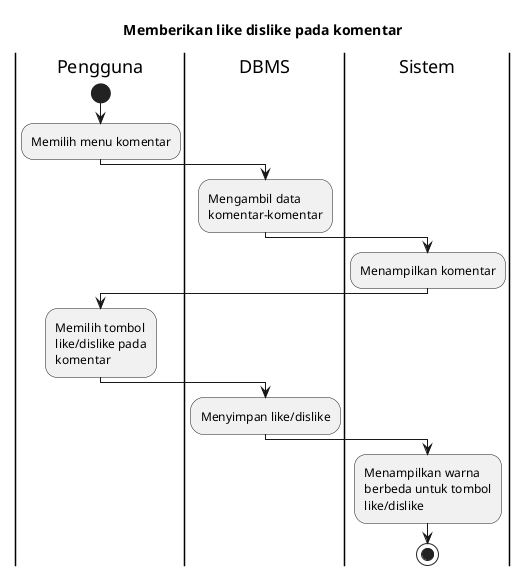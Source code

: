 @startuml UC-MAP-016 - Memberikan like dislike pada komentar
skinparam wrapWidth 140

title Memberikan like dislike pada komentar
 
|Pengguna|
start
:Memilih menu komentar;

|DBMS|
:Mengambil data komentar-komentar;

|Sistem|
:Menampilkan komentar;

|Pengguna|
:Memilih tombol like/dislike pada komentar;

|DBMS|
:Menyimpan like/dislike;

|Sistem|
:Menampilkan warna berbeda untuk tombol like/dislike;

stop

@enduml